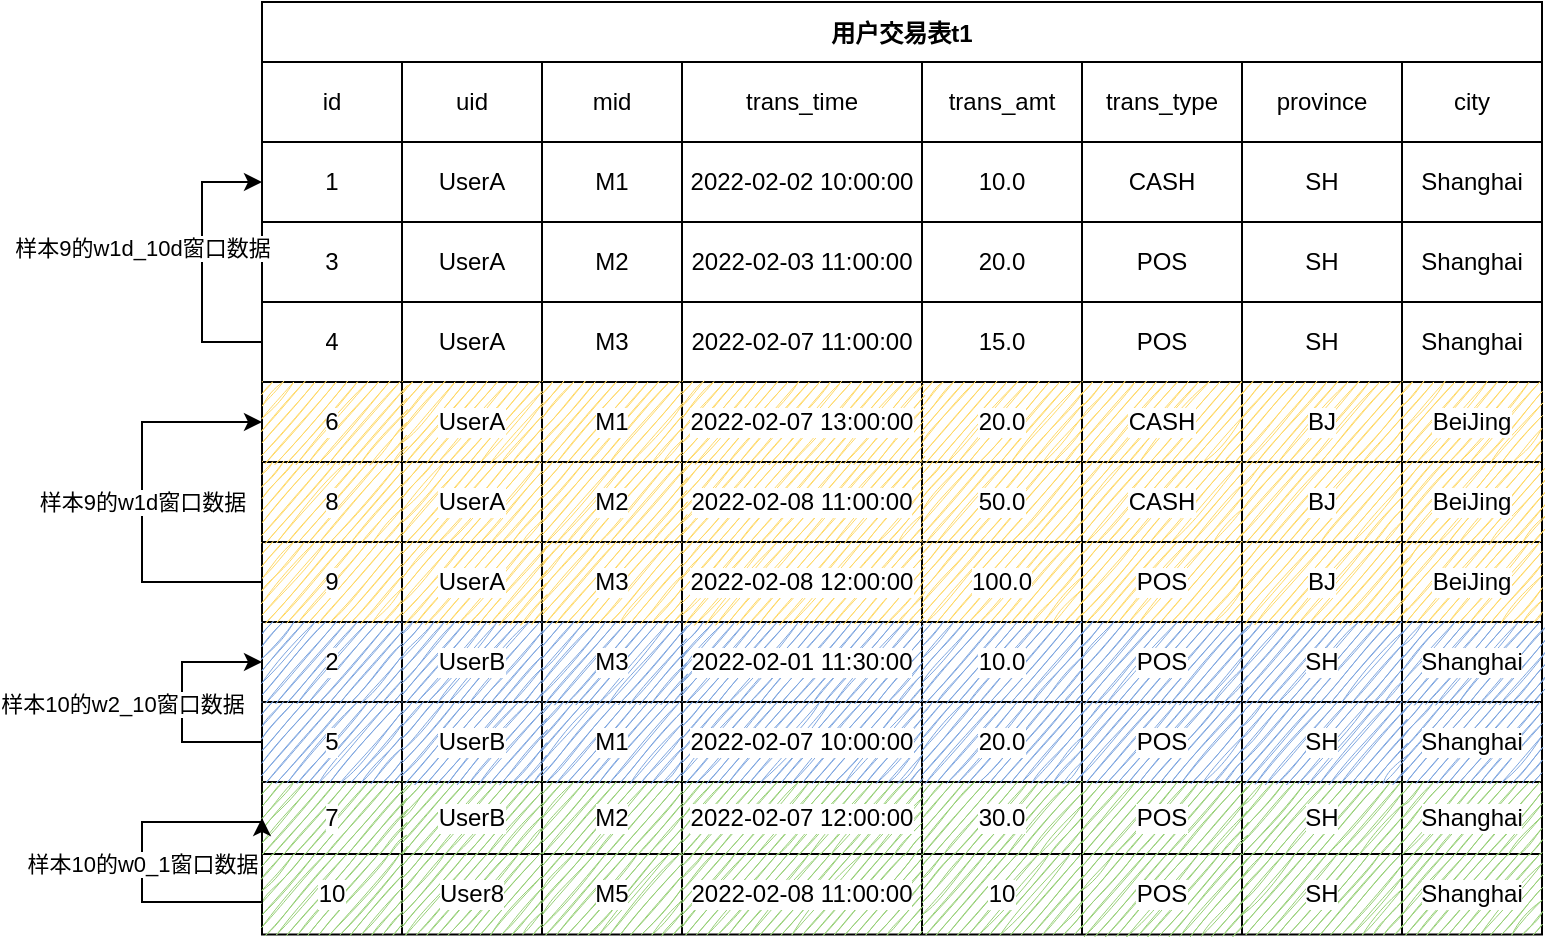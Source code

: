 <mxfile version="20.2.8" type="device"><diagram id="yvsYKVH5sRmKvGg0SOnX" name="openmldb_sql_tutorial_1"><mxGraphModel dx="1438" dy="170" grid="0" gridSize="10" guides="0" tooltips="1" connect="1" arrows="1" fold="1" page="0" pageScale="1" pageWidth="827" pageHeight="1169" math="0" shadow="0"><root><mxCell id="dOjLju1djwZgTxcIAf90-0"/><mxCell id="dOjLju1djwZgTxcIAf90-1" parent="dOjLju1djwZgTxcIAf90-0"/><mxCell id="dOjLju1djwZgTxcIAf90-3" value="用户交易表t1" style="shape=table;startSize=30;container=1;collapsible=0;childLayout=tableLayout;fontStyle=1;align=center;labelBackgroundColor=#FFFFFF;" parent="dOjLju1djwZgTxcIAf90-1" vertex="1"><mxGeometry x="70" y="600" width="640" height="466.25" as="geometry"/></mxCell><mxCell id="dOjLju1djwZgTxcIAf90-4" value="" style="shape=tableRow;horizontal=0;startSize=0;swimlaneHead=0;swimlaneBody=0;top=0;left=0;bottom=0;right=0;collapsible=0;dropTarget=0;fillColor=none;points=[[0,0.5],[1,0.5]];portConstraint=eastwest;labelBackgroundColor=#FFFFFF;" parent="dOjLju1djwZgTxcIAf90-3" vertex="1"><mxGeometry y="30" width="640" height="40" as="geometry"/></mxCell><mxCell id="dOjLju1djwZgTxcIAf90-5" value="id" style="shape=partialRectangle;html=1;whiteSpace=wrap;connectable=0;fillColor=none;top=0;left=0;bottom=0;right=0;overflow=hidden;labelBackgroundColor=#FFFFFF;" parent="dOjLju1djwZgTxcIAf90-4" vertex="1"><mxGeometry width="70" height="40" as="geometry"><mxRectangle width="70" height="40" as="alternateBounds"/></mxGeometry></mxCell><mxCell id="dOjLju1djwZgTxcIAf90-6" value="uid" style="shape=partialRectangle;html=1;whiteSpace=wrap;connectable=0;fillColor=none;top=0;left=0;bottom=0;right=0;overflow=hidden;labelBackgroundColor=#FFFFFF;" parent="dOjLju1djwZgTxcIAf90-4" vertex="1"><mxGeometry x="70" width="70" height="40" as="geometry"><mxRectangle width="70" height="40" as="alternateBounds"/></mxGeometry></mxCell><mxCell id="dOjLju1djwZgTxcIAf90-29" value="mid" style="shape=partialRectangle;html=1;whiteSpace=wrap;connectable=0;fillColor=none;top=0;left=0;bottom=0;right=0;overflow=hidden;labelBackgroundColor=#FFFFFF;" parent="dOjLju1djwZgTxcIAf90-4" vertex="1"><mxGeometry x="140" width="70" height="40" as="geometry"><mxRectangle width="70" height="40" as="alternateBounds"/></mxGeometry></mxCell><mxCell id="dOjLju1djwZgTxcIAf90-7" value="trans_time" style="shape=partialRectangle;html=1;whiteSpace=wrap;connectable=0;fillColor=none;top=0;left=0;bottom=0;right=0;overflow=hidden;labelBackgroundColor=#FFFFFF;" parent="dOjLju1djwZgTxcIAf90-4" vertex="1"><mxGeometry x="210" width="120" height="40" as="geometry"><mxRectangle width="120" height="40" as="alternateBounds"/></mxGeometry></mxCell><mxCell id="dOjLju1djwZgTxcIAf90-25" value="trans_amt" style="shape=partialRectangle;html=1;whiteSpace=wrap;connectable=0;fillColor=none;top=0;left=0;bottom=0;right=0;overflow=hidden;labelBackgroundColor=#FFFFFF;" parent="dOjLju1djwZgTxcIAf90-4" vertex="1"><mxGeometry x="330" width="80" height="40" as="geometry"><mxRectangle width="80" height="40" as="alternateBounds"/></mxGeometry></mxCell><mxCell id="dOjLju1djwZgTxcIAf90-22" value="trans_type" style="shape=partialRectangle;html=1;whiteSpace=wrap;connectable=0;fillColor=none;top=0;left=0;bottom=0;right=0;overflow=hidden;labelBackgroundColor=#FFFFFF;" parent="dOjLju1djwZgTxcIAf90-4" vertex="1"><mxGeometry x="410" width="80" height="40" as="geometry"><mxRectangle width="80" height="40" as="alternateBounds"/></mxGeometry></mxCell><mxCell id="dOjLju1djwZgTxcIAf90-19" value="province" style="shape=partialRectangle;html=1;whiteSpace=wrap;connectable=0;fillColor=none;top=0;left=0;bottom=0;right=0;overflow=hidden;labelBackgroundColor=#FFFFFF;" parent="dOjLju1djwZgTxcIAf90-4" vertex="1"><mxGeometry x="490" width="80" height="40" as="geometry"><mxRectangle width="80" height="40" as="alternateBounds"/></mxGeometry></mxCell><mxCell id="dOjLju1djwZgTxcIAf90-16" value="city" style="shape=partialRectangle;html=1;whiteSpace=wrap;connectable=0;fillColor=none;top=0;left=0;bottom=0;right=0;overflow=hidden;labelBackgroundColor=#FFFFFF;" parent="dOjLju1djwZgTxcIAf90-4" vertex="1"><mxGeometry x="570" width="70" height="40" as="geometry"><mxRectangle width="70" height="40" as="alternateBounds"/></mxGeometry></mxCell><mxCell id="dOjLju1djwZgTxcIAf90-8" value="" style="shape=tableRow;horizontal=0;startSize=0;swimlaneHead=0;swimlaneBody=0;top=0;left=0;bottom=0;right=0;collapsible=0;dropTarget=0;fillColor=none;points=[[0,0.5],[1,0.5]];portConstraint=eastwest;labelBackgroundColor=#FFFFFF;" parent="dOjLju1djwZgTxcIAf90-3" vertex="1"><mxGeometry y="70" width="640" height="40" as="geometry"/></mxCell><mxCell id="dOjLju1djwZgTxcIAf90-9" value="1" style="shape=partialRectangle;html=1;whiteSpace=wrap;connectable=0;fillColor=none;top=0;left=0;bottom=0;right=0;overflow=hidden;labelBackgroundColor=#FFFFFF;" parent="dOjLju1djwZgTxcIAf90-8" vertex="1"><mxGeometry width="70" height="40" as="geometry"><mxRectangle width="70" height="40" as="alternateBounds"/></mxGeometry></mxCell><mxCell id="dOjLju1djwZgTxcIAf90-10" value="UserA" style="shape=partialRectangle;html=1;whiteSpace=wrap;connectable=0;fillColor=none;top=0;left=0;bottom=0;right=0;overflow=hidden;labelBackgroundColor=#FFFFFF;" parent="dOjLju1djwZgTxcIAf90-8" vertex="1"><mxGeometry x="70" width="70" height="40" as="geometry"><mxRectangle width="70" height="40" as="alternateBounds"/></mxGeometry></mxCell><mxCell id="dOjLju1djwZgTxcIAf90-30" value="M1" style="shape=partialRectangle;html=1;whiteSpace=wrap;connectable=0;fillColor=none;top=0;left=0;bottom=0;right=0;overflow=hidden;labelBackgroundColor=#FFFFFF;" parent="dOjLju1djwZgTxcIAf90-8" vertex="1"><mxGeometry x="140" width="70" height="40" as="geometry"><mxRectangle width="70" height="40" as="alternateBounds"/></mxGeometry></mxCell><mxCell id="dOjLju1djwZgTxcIAf90-11" value="2022-02-02 10:00:00" style="shape=partialRectangle;html=1;whiteSpace=wrap;connectable=0;fillColor=none;top=0;left=0;bottom=0;right=0;overflow=hidden;labelBackgroundColor=#FFFFFF;" parent="dOjLju1djwZgTxcIAf90-8" vertex="1"><mxGeometry x="210" width="120" height="40" as="geometry"><mxRectangle width="120" height="40" as="alternateBounds"/></mxGeometry></mxCell><mxCell id="dOjLju1djwZgTxcIAf90-26" value="10.0" style="shape=partialRectangle;html=1;whiteSpace=wrap;connectable=0;fillColor=none;top=0;left=0;bottom=0;right=0;overflow=hidden;labelBackgroundColor=#FFFFFF;" parent="dOjLju1djwZgTxcIAf90-8" vertex="1"><mxGeometry x="330" width="80" height="40" as="geometry"><mxRectangle width="80" height="40" as="alternateBounds"/></mxGeometry></mxCell><mxCell id="dOjLju1djwZgTxcIAf90-23" value="CASH" style="shape=partialRectangle;html=1;whiteSpace=wrap;connectable=0;fillColor=none;top=0;left=0;bottom=0;right=0;overflow=hidden;labelBackgroundColor=#FFFFFF;" parent="dOjLju1djwZgTxcIAf90-8" vertex="1"><mxGeometry x="410" width="80" height="40" as="geometry"><mxRectangle width="80" height="40" as="alternateBounds"/></mxGeometry></mxCell><mxCell id="dOjLju1djwZgTxcIAf90-20" value="SH" style="shape=partialRectangle;html=1;whiteSpace=wrap;connectable=0;fillColor=none;top=0;left=0;bottom=0;right=0;overflow=hidden;labelBackgroundColor=#FFFFFF;" parent="dOjLju1djwZgTxcIAf90-8" vertex="1"><mxGeometry x="490" width="80" height="40" as="geometry"><mxRectangle width="80" height="40" as="alternateBounds"/></mxGeometry></mxCell><mxCell id="dOjLju1djwZgTxcIAf90-17" value="Shanghai" style="shape=partialRectangle;html=1;whiteSpace=wrap;connectable=0;fillColor=none;top=0;left=0;bottom=0;right=0;overflow=hidden;labelBackgroundColor=#FFFFFF;" parent="dOjLju1djwZgTxcIAf90-8" vertex="1"><mxGeometry x="570" width="70" height="40" as="geometry"><mxRectangle width="70" height="40" as="alternateBounds"/></mxGeometry></mxCell><mxCell id="dOjLju1djwZgTxcIAf90-12" value="" style="shape=tableRow;horizontal=0;startSize=0;swimlaneHead=0;swimlaneBody=0;top=0;left=0;bottom=0;right=0;collapsible=0;dropTarget=0;fillColor=none;points=[[0,0.5],[1,0.5]];portConstraint=eastwest;labelBackgroundColor=#FFFFFF;" parent="dOjLju1djwZgTxcIAf90-3" vertex="1"><mxGeometry y="110" width="640" height="40" as="geometry"/></mxCell><mxCell id="dOjLju1djwZgTxcIAf90-13" value="3" style="shape=partialRectangle;html=1;whiteSpace=wrap;connectable=0;fillColor=none;top=0;left=0;bottom=0;right=0;overflow=hidden;labelBackgroundColor=#FFFFFF;" parent="dOjLju1djwZgTxcIAf90-12" vertex="1"><mxGeometry width="70" height="40" as="geometry"><mxRectangle width="70" height="40" as="alternateBounds"/></mxGeometry></mxCell><mxCell id="dOjLju1djwZgTxcIAf90-14" value="&lt;span&gt;UserA&lt;/span&gt;" style="shape=partialRectangle;html=1;whiteSpace=wrap;connectable=0;fillColor=none;top=0;left=0;bottom=0;right=0;overflow=hidden;labelBackgroundColor=#FFFFFF;" parent="dOjLju1djwZgTxcIAf90-12" vertex="1"><mxGeometry x="70" width="70" height="40" as="geometry"><mxRectangle width="70" height="40" as="alternateBounds"/></mxGeometry></mxCell><mxCell id="dOjLju1djwZgTxcIAf90-31" value="M2" style="shape=partialRectangle;html=1;whiteSpace=wrap;connectable=0;fillColor=none;top=0;left=0;bottom=0;right=0;overflow=hidden;labelBackgroundColor=#FFFFFF;" parent="dOjLju1djwZgTxcIAf90-12" vertex="1"><mxGeometry x="140" width="70" height="40" as="geometry"><mxRectangle width="70" height="40" as="alternateBounds"/></mxGeometry></mxCell><mxCell id="dOjLju1djwZgTxcIAf90-15" value="&lt;span&gt;2022-02-03 11:00:00&lt;/span&gt;" style="shape=partialRectangle;html=1;whiteSpace=wrap;connectable=0;fillColor=none;top=0;left=0;bottom=0;right=0;overflow=hidden;labelBackgroundColor=#FFFFFF;" parent="dOjLju1djwZgTxcIAf90-12" vertex="1"><mxGeometry x="210" width="120" height="40" as="geometry"><mxRectangle width="120" height="40" as="alternateBounds"/></mxGeometry></mxCell><mxCell id="dOjLju1djwZgTxcIAf90-27" value="20.0" style="shape=partialRectangle;html=1;whiteSpace=wrap;connectable=0;fillColor=none;top=0;left=0;bottom=0;right=0;overflow=hidden;labelBackgroundColor=#FFFFFF;" parent="dOjLju1djwZgTxcIAf90-12" vertex="1"><mxGeometry x="330" width="80" height="40" as="geometry"><mxRectangle width="80" height="40" as="alternateBounds"/></mxGeometry></mxCell><mxCell id="dOjLju1djwZgTxcIAf90-24" value="POS" style="shape=partialRectangle;html=1;whiteSpace=wrap;connectable=0;fillColor=none;top=0;left=0;bottom=0;right=0;overflow=hidden;labelBackgroundColor=#FFFFFF;" parent="dOjLju1djwZgTxcIAf90-12" vertex="1"><mxGeometry x="410" width="80" height="40" as="geometry"><mxRectangle width="80" height="40" as="alternateBounds"/></mxGeometry></mxCell><mxCell id="dOjLju1djwZgTxcIAf90-21" value="SH" style="shape=partialRectangle;html=1;whiteSpace=wrap;connectable=0;fillColor=none;top=0;left=0;bottom=0;right=0;overflow=hidden;labelBackgroundColor=#FFFFFF;" parent="dOjLju1djwZgTxcIAf90-12" vertex="1"><mxGeometry x="490" width="80" height="40" as="geometry"><mxRectangle width="80" height="40" as="alternateBounds"/></mxGeometry></mxCell><mxCell id="dOjLju1djwZgTxcIAf90-18" value="&lt;span&gt;Shanghai&lt;/span&gt;" style="shape=partialRectangle;html=1;whiteSpace=wrap;connectable=0;fillColor=none;top=0;left=0;bottom=0;right=0;overflow=hidden;labelBackgroundColor=#FFFFFF;" parent="dOjLju1djwZgTxcIAf90-12" vertex="1"><mxGeometry x="570" width="70" height="40" as="geometry"><mxRectangle width="70" height="40" as="alternateBounds"/></mxGeometry></mxCell><mxCell id="dOjLju1djwZgTxcIAf90-32" style="shape=tableRow;horizontal=0;startSize=0;swimlaneHead=0;swimlaneBody=0;top=0;left=0;bottom=0;right=0;collapsible=0;dropTarget=0;fillColor=none;points=[[0,0.5],[1,0.5]];portConstraint=eastwest;labelBackgroundColor=#FFFFFF;" parent="dOjLju1djwZgTxcIAf90-3" vertex="1"><mxGeometry y="150" width="640" height="40" as="geometry"/></mxCell><mxCell id="dOjLju1djwZgTxcIAf90-33" value="4" style="shape=partialRectangle;html=1;whiteSpace=wrap;connectable=0;fillColor=none;top=0;left=0;bottom=0;right=0;overflow=hidden;labelBackgroundColor=#FFFFFF;" parent="dOjLju1djwZgTxcIAf90-32" vertex="1"><mxGeometry width="70" height="40" as="geometry"><mxRectangle width="70" height="40" as="alternateBounds"/></mxGeometry></mxCell><mxCell id="dOjLju1djwZgTxcIAf90-34" value="&lt;span&gt;UserA&lt;/span&gt;" style="shape=partialRectangle;html=1;whiteSpace=wrap;connectable=0;fillColor=none;top=0;left=0;bottom=0;right=0;overflow=hidden;labelBackgroundColor=#FFFFFF;" parent="dOjLju1djwZgTxcIAf90-32" vertex="1"><mxGeometry x="70" width="70" height="40" as="geometry"><mxRectangle width="70" height="40" as="alternateBounds"/></mxGeometry></mxCell><mxCell id="dOjLju1djwZgTxcIAf90-35" value="M3" style="shape=partialRectangle;html=1;whiteSpace=wrap;connectable=0;fillColor=none;top=0;left=0;bottom=0;right=0;overflow=hidden;labelBackgroundColor=#FFFFFF;" parent="dOjLju1djwZgTxcIAf90-32" vertex="1"><mxGeometry x="140" width="70" height="40" as="geometry"><mxRectangle width="70" height="40" as="alternateBounds"/></mxGeometry></mxCell><mxCell id="dOjLju1djwZgTxcIAf90-36" value="&lt;span&gt;2022-02-07 11:00:00&lt;/span&gt;" style="shape=partialRectangle;html=1;whiteSpace=wrap;connectable=0;fillColor=none;top=0;left=0;bottom=0;right=0;overflow=hidden;labelBackgroundColor=#FFFFFF;" parent="dOjLju1djwZgTxcIAf90-32" vertex="1"><mxGeometry x="210" width="120" height="40" as="geometry"><mxRectangle width="120" height="40" as="alternateBounds"/></mxGeometry></mxCell><mxCell id="dOjLju1djwZgTxcIAf90-37" value="15.0" style="shape=partialRectangle;html=1;whiteSpace=wrap;connectable=0;fillColor=none;top=0;left=0;bottom=0;right=0;overflow=hidden;labelBackgroundColor=#FFFFFF;" parent="dOjLju1djwZgTxcIAf90-32" vertex="1"><mxGeometry x="330" width="80" height="40" as="geometry"><mxRectangle width="80" height="40" as="alternateBounds"/></mxGeometry></mxCell><mxCell id="dOjLju1djwZgTxcIAf90-38" value="POS" style="shape=partialRectangle;html=1;whiteSpace=wrap;connectable=0;fillColor=none;top=0;left=0;bottom=0;right=0;overflow=hidden;labelBackgroundColor=#FFFFFF;" parent="dOjLju1djwZgTxcIAf90-32" vertex="1"><mxGeometry x="410" width="80" height="40" as="geometry"><mxRectangle width="80" height="40" as="alternateBounds"/></mxGeometry></mxCell><mxCell id="dOjLju1djwZgTxcIAf90-39" value="SH" style="shape=partialRectangle;html=1;whiteSpace=wrap;connectable=0;fillColor=none;top=0;left=0;bottom=0;right=0;overflow=hidden;labelBackgroundColor=#FFFFFF;" parent="dOjLju1djwZgTxcIAf90-32" vertex="1"><mxGeometry x="490" width="80" height="40" as="geometry"><mxRectangle width="80" height="40" as="alternateBounds"/></mxGeometry></mxCell><mxCell id="dOjLju1djwZgTxcIAf90-40" value="&lt;span&gt;Shanghai&lt;/span&gt;" style="shape=partialRectangle;html=1;whiteSpace=wrap;connectable=0;fillColor=none;top=0;left=0;bottom=0;right=0;overflow=hidden;labelBackgroundColor=#FFFFFF;" parent="dOjLju1djwZgTxcIAf90-32" vertex="1"><mxGeometry x="570" width="70" height="40" as="geometry"><mxRectangle width="70" height="40" as="alternateBounds"/></mxGeometry></mxCell><mxCell id="dOjLju1djwZgTxcIAf90-41" style="shape=tableRow;horizontal=0;startSize=0;swimlaneHead=0;swimlaneBody=0;top=0;left=0;bottom=0;right=0;collapsible=0;dropTarget=0;fillColor=none;points=[[0,0.5],[1,0.5]];portConstraint=eastwest;labelBackgroundColor=#FFFFFF;" parent="dOjLju1djwZgTxcIAf90-3" vertex="1"><mxGeometry y="190" width="640" height="40" as="geometry"/></mxCell><mxCell id="dOjLju1djwZgTxcIAf90-42" value="6" style="shape=partialRectangle;html=1;whiteSpace=wrap;connectable=0;fillColor=#FFD966;top=0;left=0;bottom=0;right=0;overflow=hidden;labelBackgroundColor=#FFFFFF;gradientColor=none;shadow=0;sketch=1;" parent="dOjLju1djwZgTxcIAf90-41" vertex="1"><mxGeometry width="70" height="40" as="geometry"><mxRectangle width="70" height="40" as="alternateBounds"/></mxGeometry></mxCell><mxCell id="dOjLju1djwZgTxcIAf90-43" value="&lt;span&gt;UserA&lt;/span&gt;" style="shape=partialRectangle;html=1;whiteSpace=wrap;connectable=0;fillColor=#FFD966;top=0;left=0;bottom=0;right=0;overflow=hidden;labelBackgroundColor=#FFFFFF;sketch=1;" parent="dOjLju1djwZgTxcIAf90-41" vertex="1"><mxGeometry x="70" width="70" height="40" as="geometry"><mxRectangle width="70" height="40" as="alternateBounds"/></mxGeometry></mxCell><mxCell id="dOjLju1djwZgTxcIAf90-44" value="M1" style="shape=partialRectangle;html=1;whiteSpace=wrap;connectable=0;fillColor=#FFD966;top=0;left=0;bottom=0;right=0;overflow=hidden;labelBackgroundColor=#FFFFFF;sketch=1;" parent="dOjLju1djwZgTxcIAf90-41" vertex="1"><mxGeometry x="140" width="70" height="40" as="geometry"><mxRectangle width="70" height="40" as="alternateBounds"/></mxGeometry></mxCell><mxCell id="dOjLju1djwZgTxcIAf90-45" value="&lt;span&gt;2022-02-07 13:00:00&lt;/span&gt;" style="shape=partialRectangle;html=1;whiteSpace=wrap;connectable=0;fillColor=#FFD966;top=0;left=0;bottom=0;right=0;overflow=hidden;labelBackgroundColor=#FFFFFF;sketch=1;" parent="dOjLju1djwZgTxcIAf90-41" vertex="1"><mxGeometry x="210" width="120" height="40" as="geometry"><mxRectangle width="120" height="40" as="alternateBounds"/></mxGeometry></mxCell><mxCell id="dOjLju1djwZgTxcIAf90-46" value="20.0" style="shape=partialRectangle;html=1;whiteSpace=wrap;connectable=0;fillColor=#FFD966;top=0;left=0;bottom=0;right=0;overflow=hidden;labelBackgroundColor=#FFFFFF;sketch=1;" parent="dOjLju1djwZgTxcIAf90-41" vertex="1"><mxGeometry x="330" width="80" height="40" as="geometry"><mxRectangle width="80" height="40" as="alternateBounds"/></mxGeometry></mxCell><mxCell id="dOjLju1djwZgTxcIAf90-47" value="CASH" style="shape=partialRectangle;html=1;whiteSpace=wrap;connectable=0;fillColor=#FFD966;top=0;left=0;bottom=0;right=0;overflow=hidden;labelBackgroundColor=#FFFFFF;sketch=1;" parent="dOjLju1djwZgTxcIAf90-41" vertex="1"><mxGeometry x="410" width="80" height="40" as="geometry"><mxRectangle width="80" height="40" as="alternateBounds"/></mxGeometry></mxCell><mxCell id="dOjLju1djwZgTxcIAf90-48" value="BJ" style="shape=partialRectangle;html=1;whiteSpace=wrap;connectable=0;fillColor=#FFD966;top=0;left=0;bottom=0;right=0;overflow=hidden;labelBackgroundColor=#FFFFFF;sketch=1;" parent="dOjLju1djwZgTxcIAf90-41" vertex="1"><mxGeometry x="490" width="80" height="40" as="geometry"><mxRectangle width="80" height="40" as="alternateBounds"/></mxGeometry></mxCell><mxCell id="dOjLju1djwZgTxcIAf90-49" value="BeiJing" style="shape=partialRectangle;html=1;whiteSpace=wrap;connectable=0;fillColor=#FFD966;top=0;left=0;bottom=0;right=0;overflow=hidden;labelBackgroundColor=#FFFFFF;sketch=1;" parent="dOjLju1djwZgTxcIAf90-41" vertex="1"><mxGeometry x="570" width="70" height="40" as="geometry"><mxRectangle width="70" height="40" as="alternateBounds"/></mxGeometry></mxCell><mxCell id="dOjLju1djwZgTxcIAf90-50" style="shape=tableRow;horizontal=0;startSize=0;swimlaneHead=0;swimlaneBody=0;top=0;left=0;bottom=0;right=0;collapsible=0;dropTarget=0;fillColor=none;points=[[0,0.5],[1,0.5]];portConstraint=eastwest;labelBackgroundColor=#FFFFFF;" parent="dOjLju1djwZgTxcIAf90-3" vertex="1"><mxGeometry y="230" width="640" height="40" as="geometry"/></mxCell><mxCell id="dOjLju1djwZgTxcIAf90-51" value="8" style="shape=partialRectangle;html=1;whiteSpace=wrap;connectable=0;fillColor=#FFD966;top=0;left=0;bottom=0;right=0;overflow=hidden;labelBackgroundColor=#FFFFFF;sketch=1;" parent="dOjLju1djwZgTxcIAf90-50" vertex="1"><mxGeometry width="70" height="40" as="geometry"><mxRectangle width="70" height="40" as="alternateBounds"/></mxGeometry></mxCell><mxCell id="dOjLju1djwZgTxcIAf90-52" value="&lt;span&gt;UserA&lt;/span&gt;" style="shape=partialRectangle;html=1;whiteSpace=wrap;connectable=0;fillColor=#FFD966;top=0;left=0;bottom=0;right=0;overflow=hidden;labelBackgroundColor=#FFFFFF;sketch=1;" parent="dOjLju1djwZgTxcIAf90-50" vertex="1"><mxGeometry x="70" width="70" height="40" as="geometry"><mxRectangle width="70" height="40" as="alternateBounds"/></mxGeometry></mxCell><mxCell id="dOjLju1djwZgTxcIAf90-53" value="M2" style="shape=partialRectangle;html=1;whiteSpace=wrap;connectable=0;fillColor=#FFD966;top=0;left=0;bottom=0;right=0;overflow=hidden;labelBackgroundColor=#FFFFFF;sketch=1;" parent="dOjLju1djwZgTxcIAf90-50" vertex="1"><mxGeometry x="140" width="70" height="40" as="geometry"><mxRectangle width="70" height="40" as="alternateBounds"/></mxGeometry></mxCell><mxCell id="dOjLju1djwZgTxcIAf90-54" value="&lt;span&gt;2022-02-08 11:00:00&lt;/span&gt;" style="shape=partialRectangle;html=1;whiteSpace=wrap;connectable=0;fillColor=#FFD966;top=0;left=0;bottom=0;right=0;overflow=hidden;labelBackgroundColor=#FFFFFF;sketch=1;" parent="dOjLju1djwZgTxcIAf90-50" vertex="1"><mxGeometry x="210" width="120" height="40" as="geometry"><mxRectangle width="120" height="40" as="alternateBounds"/></mxGeometry></mxCell><mxCell id="dOjLju1djwZgTxcIAf90-55" value="50.0" style="shape=partialRectangle;html=1;whiteSpace=wrap;connectable=0;fillColor=#FFD966;top=0;left=0;bottom=0;right=0;overflow=hidden;labelBackgroundColor=#FFFFFF;sketch=1;" parent="dOjLju1djwZgTxcIAf90-50" vertex="1"><mxGeometry x="330" width="80" height="40" as="geometry"><mxRectangle width="80" height="40" as="alternateBounds"/></mxGeometry></mxCell><mxCell id="dOjLju1djwZgTxcIAf90-56" value="&lt;span&gt;CASH&lt;/span&gt;" style="shape=partialRectangle;html=1;whiteSpace=wrap;connectable=0;fillColor=#FFD966;top=0;left=0;bottom=0;right=0;overflow=hidden;labelBackgroundColor=#FFFFFF;sketch=1;" parent="dOjLju1djwZgTxcIAf90-50" vertex="1"><mxGeometry x="410" width="80" height="40" as="geometry"><mxRectangle width="80" height="40" as="alternateBounds"/></mxGeometry></mxCell><mxCell id="dOjLju1djwZgTxcIAf90-57" value="BJ" style="shape=partialRectangle;html=1;whiteSpace=wrap;connectable=0;fillColor=#FFD966;top=0;left=0;bottom=0;right=0;overflow=hidden;labelBackgroundColor=#FFFFFF;sketch=1;" parent="dOjLju1djwZgTxcIAf90-50" vertex="1"><mxGeometry x="490" width="80" height="40" as="geometry"><mxRectangle width="80" height="40" as="alternateBounds"/></mxGeometry></mxCell><mxCell id="dOjLju1djwZgTxcIAf90-58" value="BeiJing" style="shape=partialRectangle;html=1;whiteSpace=wrap;connectable=0;fillColor=#FFD966;top=0;left=0;bottom=0;right=0;overflow=hidden;labelBackgroundColor=#FFFFFF;sketch=1;" parent="dOjLju1djwZgTxcIAf90-50" vertex="1"><mxGeometry x="570" width="70" height="40" as="geometry"><mxRectangle width="70" height="40" as="alternateBounds"/></mxGeometry></mxCell><mxCell id="dOjLju1djwZgTxcIAf90-59" style="shape=tableRow;horizontal=0;startSize=0;swimlaneHead=0;swimlaneBody=0;top=0;left=0;bottom=0;right=0;collapsible=0;dropTarget=0;fillColor=none;points=[[0,0.5],[1,0.5]];portConstraint=eastwest;labelBackgroundColor=#FFFFFF;" parent="dOjLju1djwZgTxcIAf90-3" vertex="1"><mxGeometry y="270" width="640" height="40" as="geometry"/></mxCell><mxCell id="dOjLju1djwZgTxcIAf90-60" value="9" style="shape=partialRectangle;html=1;whiteSpace=wrap;connectable=0;fillColor=#FFD966;top=0;left=0;bottom=0;right=0;overflow=hidden;labelBackgroundColor=#FFFFFF;sketch=1;" parent="dOjLju1djwZgTxcIAf90-59" vertex="1"><mxGeometry width="70" height="40" as="geometry"><mxRectangle width="70" height="40" as="alternateBounds"/></mxGeometry></mxCell><mxCell id="dOjLju1djwZgTxcIAf90-61" value="&lt;span&gt;UserA&lt;/span&gt;" style="shape=partialRectangle;html=1;whiteSpace=wrap;connectable=0;fillColor=#FFD966;top=0;left=0;bottom=0;right=0;overflow=hidden;labelBackgroundColor=#FFFFFF;sketch=1;" parent="dOjLju1djwZgTxcIAf90-59" vertex="1"><mxGeometry x="70" width="70" height="40" as="geometry"><mxRectangle width="70" height="40" as="alternateBounds"/></mxGeometry></mxCell><mxCell id="dOjLju1djwZgTxcIAf90-62" value="M3" style="shape=partialRectangle;html=1;whiteSpace=wrap;connectable=0;fillColor=#FFD966;top=0;left=0;bottom=0;right=0;overflow=hidden;labelBackgroundColor=#FFFFFF;sketch=1;" parent="dOjLju1djwZgTxcIAf90-59" vertex="1"><mxGeometry x="140" width="70" height="40" as="geometry"><mxRectangle width="70" height="40" as="alternateBounds"/></mxGeometry></mxCell><mxCell id="dOjLju1djwZgTxcIAf90-63" value="&lt;span&gt;2022-02-08 12:00:00&lt;/span&gt;" style="shape=partialRectangle;html=1;whiteSpace=wrap;connectable=0;fillColor=#FFD966;top=0;left=0;bottom=0;right=0;overflow=hidden;labelBackgroundColor=#FFFFFF;sketch=1;" parent="dOjLju1djwZgTxcIAf90-59" vertex="1"><mxGeometry x="210" width="120" height="40" as="geometry"><mxRectangle width="120" height="40" as="alternateBounds"/></mxGeometry></mxCell><mxCell id="dOjLju1djwZgTxcIAf90-64" value="100.0" style="shape=partialRectangle;html=1;whiteSpace=wrap;connectable=0;fillColor=#FFD966;top=0;left=0;bottom=0;right=0;overflow=hidden;labelBackgroundColor=#FFFFFF;sketch=1;" parent="dOjLju1djwZgTxcIAf90-59" vertex="1"><mxGeometry x="330" width="80" height="40" as="geometry"><mxRectangle width="80" height="40" as="alternateBounds"/></mxGeometry></mxCell><mxCell id="dOjLju1djwZgTxcIAf90-65" value="POS" style="shape=partialRectangle;html=1;whiteSpace=wrap;connectable=0;fillColor=#FFD966;top=0;left=0;bottom=0;right=0;overflow=hidden;labelBackgroundColor=#FFFFFF;sketch=1;" parent="dOjLju1djwZgTxcIAf90-59" vertex="1"><mxGeometry x="410" width="80" height="40" as="geometry"><mxRectangle width="80" height="40" as="alternateBounds"/></mxGeometry></mxCell><mxCell id="dOjLju1djwZgTxcIAf90-66" value="BJ" style="shape=partialRectangle;html=1;whiteSpace=wrap;connectable=0;fillColor=#FFD966;top=0;left=0;bottom=0;right=0;overflow=hidden;labelBackgroundColor=#FFFFFF;sketch=1;" parent="dOjLju1djwZgTxcIAf90-59" vertex="1"><mxGeometry x="490" width="80" height="40" as="geometry"><mxRectangle width="80" height="40" as="alternateBounds"/></mxGeometry></mxCell><mxCell id="dOjLju1djwZgTxcIAf90-67" value="&lt;span&gt;BeiJing&lt;/span&gt;" style="shape=partialRectangle;html=1;whiteSpace=wrap;connectable=0;fillColor=#FFD966;top=0;left=0;bottom=0;right=0;overflow=hidden;labelBackgroundColor=#FFFFFF;sketch=1;" parent="dOjLju1djwZgTxcIAf90-59" vertex="1"><mxGeometry x="570" width="70" height="40" as="geometry"><mxRectangle width="70" height="40" as="alternateBounds"/></mxGeometry></mxCell><mxCell id="dOjLju1djwZgTxcIAf90-68" style="shape=tableRow;horizontal=0;startSize=0;swimlaneHead=0;swimlaneBody=0;top=0;left=0;bottom=0;right=0;collapsible=0;dropTarget=0;fillColor=none;points=[[0,0.5],[1,0.5]];portConstraint=eastwest;labelBackgroundColor=#FFFFFF;" parent="dOjLju1djwZgTxcIAf90-3" vertex="1"><mxGeometry y="310" width="640" height="40" as="geometry"/></mxCell><mxCell id="dOjLju1djwZgTxcIAf90-69" value="2" style="shape=partialRectangle;html=1;whiteSpace=wrap;connectable=0;fillColor=#7EA6E0;top=0;left=0;bottom=0;right=0;overflow=hidden;labelBackgroundColor=#FFFFFF;sketch=1;" parent="dOjLju1djwZgTxcIAf90-68" vertex="1"><mxGeometry width="70" height="40" as="geometry"><mxRectangle width="70" height="40" as="alternateBounds"/></mxGeometry></mxCell><mxCell id="dOjLju1djwZgTxcIAf90-70" value="&lt;span&gt;UserB&lt;/span&gt;" style="shape=partialRectangle;html=1;whiteSpace=wrap;connectable=0;fillColor=#7EA6E0;top=0;left=0;bottom=0;right=0;overflow=hidden;labelBackgroundColor=#FFFFFF;sketch=1;" parent="dOjLju1djwZgTxcIAf90-68" vertex="1"><mxGeometry x="70" width="70" height="40" as="geometry"><mxRectangle width="70" height="40" as="alternateBounds"/></mxGeometry></mxCell><mxCell id="dOjLju1djwZgTxcIAf90-71" value="M3" style="shape=partialRectangle;html=1;whiteSpace=wrap;connectable=0;fillColor=#7EA6E0;top=0;left=0;bottom=0;right=0;overflow=hidden;labelBackgroundColor=#FFFFFF;sketch=1;" parent="dOjLju1djwZgTxcIAf90-68" vertex="1"><mxGeometry x="140" width="70" height="40" as="geometry"><mxRectangle width="70" height="40" as="alternateBounds"/></mxGeometry></mxCell><mxCell id="dOjLju1djwZgTxcIAf90-72" value="&lt;span&gt;2022-02-01 11:30:00&lt;/span&gt;" style="shape=partialRectangle;html=1;whiteSpace=wrap;connectable=0;fillColor=#7EA6E0;top=0;left=0;bottom=0;right=0;overflow=hidden;labelBackgroundColor=#FFFFFF;sketch=1;" parent="dOjLju1djwZgTxcIAf90-68" vertex="1"><mxGeometry x="210" width="120" height="40" as="geometry"><mxRectangle width="120" height="40" as="alternateBounds"/></mxGeometry></mxCell><mxCell id="dOjLju1djwZgTxcIAf90-73" value="10.0" style="shape=partialRectangle;html=1;whiteSpace=wrap;connectable=0;fillColor=#7EA6E0;top=0;left=0;bottom=0;right=0;overflow=hidden;labelBackgroundColor=#FFFFFF;sketch=1;" parent="dOjLju1djwZgTxcIAf90-68" vertex="1"><mxGeometry x="330" width="80" height="40" as="geometry"><mxRectangle width="80" height="40" as="alternateBounds"/></mxGeometry></mxCell><mxCell id="dOjLju1djwZgTxcIAf90-74" value="POS" style="shape=partialRectangle;html=1;whiteSpace=wrap;connectable=0;fillColor=#7EA6E0;top=0;left=0;bottom=0;right=0;overflow=hidden;labelBackgroundColor=#FFFFFF;sketch=1;" parent="dOjLju1djwZgTxcIAf90-68" vertex="1"><mxGeometry x="410" width="80" height="40" as="geometry"><mxRectangle width="80" height="40" as="alternateBounds"/></mxGeometry></mxCell><mxCell id="dOjLju1djwZgTxcIAf90-75" value="SH" style="shape=partialRectangle;html=1;whiteSpace=wrap;connectable=0;fillColor=#7EA6E0;top=0;left=0;bottom=0;right=0;overflow=hidden;labelBackgroundColor=#FFFFFF;sketch=1;" parent="dOjLju1djwZgTxcIAf90-68" vertex="1"><mxGeometry x="490" width="80" height="40" as="geometry"><mxRectangle width="80" height="40" as="alternateBounds"/></mxGeometry></mxCell><mxCell id="dOjLju1djwZgTxcIAf90-76" value="Shanghai" style="shape=partialRectangle;html=1;whiteSpace=wrap;connectable=0;fillColor=#7EA6E0;top=0;left=0;bottom=0;right=0;overflow=hidden;labelBackgroundColor=#FFFFFF;sketch=1;" parent="dOjLju1djwZgTxcIAf90-68" vertex="1"><mxGeometry x="570" width="70" height="40" as="geometry"><mxRectangle width="70" height="40" as="alternateBounds"/></mxGeometry></mxCell><mxCell id="dOjLju1djwZgTxcIAf90-77" style="shape=tableRow;horizontal=0;startSize=0;swimlaneHead=0;swimlaneBody=0;top=0;left=0;bottom=0;right=0;collapsible=0;dropTarget=0;fillColor=none;points=[[0,0.5],[1,0.5]];portConstraint=eastwest;labelBackgroundColor=#FFFFFF;" parent="dOjLju1djwZgTxcIAf90-3" vertex="1"><mxGeometry y="350" width="640" height="40" as="geometry"/></mxCell><mxCell id="dOjLju1djwZgTxcIAf90-78" value="5" style="shape=partialRectangle;html=1;whiteSpace=wrap;connectable=0;fillColor=#7EA6E0;top=0;left=0;bottom=0;right=0;overflow=hidden;labelBackgroundColor=#FFFFFF;sketch=1;" parent="dOjLju1djwZgTxcIAf90-77" vertex="1"><mxGeometry width="70" height="40" as="geometry"><mxRectangle width="70" height="40" as="alternateBounds"/></mxGeometry></mxCell><mxCell id="dOjLju1djwZgTxcIAf90-79" value="&lt;span&gt;UserB&lt;/span&gt;" style="shape=partialRectangle;html=1;whiteSpace=wrap;connectable=0;fillColor=#7EA6E0;top=0;left=0;bottom=0;right=0;overflow=hidden;labelBackgroundColor=#FFFFFF;sketch=1;" parent="dOjLju1djwZgTxcIAf90-77" vertex="1"><mxGeometry x="70" width="70" height="40" as="geometry"><mxRectangle width="70" height="40" as="alternateBounds"/></mxGeometry></mxCell><mxCell id="dOjLju1djwZgTxcIAf90-80" value="M1" style="shape=partialRectangle;html=1;whiteSpace=wrap;connectable=0;fillColor=#7EA6E0;top=0;left=0;bottom=0;right=0;overflow=hidden;labelBackgroundColor=#FFFFFF;sketch=1;" parent="dOjLju1djwZgTxcIAf90-77" vertex="1"><mxGeometry x="140" width="70" height="40" as="geometry"><mxRectangle width="70" height="40" as="alternateBounds"/></mxGeometry></mxCell><mxCell id="dOjLju1djwZgTxcIAf90-81" value="&lt;span&gt;2022-02-07 10:00:00&lt;/span&gt;" style="shape=partialRectangle;html=1;whiteSpace=wrap;connectable=0;fillColor=#7EA6E0;top=0;left=0;bottom=0;right=0;overflow=hidden;labelBackgroundColor=#FFFFFF;sketch=1;" parent="dOjLju1djwZgTxcIAf90-77" vertex="1"><mxGeometry x="210" width="120" height="40" as="geometry"><mxRectangle width="120" height="40" as="alternateBounds"/></mxGeometry></mxCell><mxCell id="dOjLju1djwZgTxcIAf90-82" value="20.0" style="shape=partialRectangle;html=1;whiteSpace=wrap;connectable=0;fillColor=#7EA6E0;top=0;left=0;bottom=0;right=0;overflow=hidden;labelBackgroundColor=#FFFFFF;sketch=1;" parent="dOjLju1djwZgTxcIAf90-77" vertex="1"><mxGeometry x="330" width="80" height="40" as="geometry"><mxRectangle width="80" height="40" as="alternateBounds"/></mxGeometry></mxCell><mxCell id="dOjLju1djwZgTxcIAf90-83" value="POS" style="shape=partialRectangle;html=1;whiteSpace=wrap;connectable=0;fillColor=#7EA6E0;top=0;left=0;bottom=0;right=0;overflow=hidden;labelBackgroundColor=#FFFFFF;sketch=1;" parent="dOjLju1djwZgTxcIAf90-77" vertex="1"><mxGeometry x="410" width="80" height="40" as="geometry"><mxRectangle width="80" height="40" as="alternateBounds"/></mxGeometry></mxCell><mxCell id="dOjLju1djwZgTxcIAf90-84" value="SH" style="shape=partialRectangle;html=1;whiteSpace=wrap;connectable=0;fillColor=#7EA6E0;top=0;left=0;bottom=0;right=0;overflow=hidden;labelBackgroundColor=#FFFFFF;sketch=1;" parent="dOjLju1djwZgTxcIAf90-77" vertex="1"><mxGeometry x="490" width="80" height="40" as="geometry"><mxRectangle width="80" height="40" as="alternateBounds"/></mxGeometry></mxCell><mxCell id="dOjLju1djwZgTxcIAf90-85" value="&lt;span&gt;Shanghai&lt;/span&gt;" style="shape=partialRectangle;html=1;whiteSpace=wrap;connectable=0;fillColor=#7EA6E0;top=0;left=0;bottom=0;right=0;overflow=hidden;labelBackgroundColor=#FFFFFF;sketch=1;" parent="dOjLju1djwZgTxcIAf90-77" vertex="1"><mxGeometry x="570" width="70" height="40" as="geometry"><mxRectangle width="70" height="40" as="alternateBounds"/></mxGeometry></mxCell><mxCell id="dOjLju1djwZgTxcIAf90-86" style="shape=tableRow;horizontal=0;startSize=0;swimlaneHead=0;swimlaneBody=0;top=0;left=0;bottom=0;right=0;collapsible=0;dropTarget=0;fillColor=none;points=[[0,0.5],[1,0.5]];portConstraint=eastwest;labelBackgroundColor=#FFFFFF;" parent="dOjLju1djwZgTxcIAf90-3" vertex="1"><mxGeometry y="390" width="640" height="36" as="geometry"/></mxCell><mxCell id="dOjLju1djwZgTxcIAf90-87" value="7" style="shape=partialRectangle;html=1;whiteSpace=wrap;connectable=0;fillColor=#97D077;top=0;left=0;bottom=0;right=0;overflow=hidden;labelBackgroundColor=#FFFFFF;sketch=1;" parent="dOjLju1djwZgTxcIAf90-86" vertex="1"><mxGeometry width="70" height="36" as="geometry"><mxRectangle width="70" height="36" as="alternateBounds"/></mxGeometry></mxCell><mxCell id="dOjLju1djwZgTxcIAf90-88" value="&lt;span&gt;UserB&lt;/span&gt;" style="shape=partialRectangle;html=1;whiteSpace=wrap;connectable=0;fillColor=#97D077;top=0;left=0;bottom=0;right=0;overflow=hidden;labelBackgroundColor=#FFFFFF;sketch=1;" parent="dOjLju1djwZgTxcIAf90-86" vertex="1"><mxGeometry x="70" width="70" height="36" as="geometry"><mxRectangle width="70" height="36" as="alternateBounds"/></mxGeometry></mxCell><mxCell id="dOjLju1djwZgTxcIAf90-89" value="M2" style="shape=partialRectangle;html=1;whiteSpace=wrap;connectable=0;fillColor=#97D077;top=0;left=0;bottom=0;right=0;overflow=hidden;labelBackgroundColor=#FFFFFF;sketch=1;" parent="dOjLju1djwZgTxcIAf90-86" vertex="1"><mxGeometry x="140" width="70" height="36" as="geometry"><mxRectangle width="70" height="36" as="alternateBounds"/></mxGeometry></mxCell><mxCell id="dOjLju1djwZgTxcIAf90-90" value="&lt;span&gt;2022-02-07 12:00:00&lt;/span&gt;" style="shape=partialRectangle;html=1;whiteSpace=wrap;connectable=0;fillColor=#97D077;top=0;left=0;bottom=0;right=0;overflow=hidden;labelBackgroundColor=#FFFFFF;sketch=1;" parent="dOjLju1djwZgTxcIAf90-86" vertex="1"><mxGeometry x="210" width="120" height="36" as="geometry"><mxRectangle width="120" height="36" as="alternateBounds"/></mxGeometry></mxCell><mxCell id="dOjLju1djwZgTxcIAf90-91" value="30.0" style="shape=partialRectangle;html=1;whiteSpace=wrap;connectable=0;fillColor=#97D077;top=0;left=0;bottom=0;right=0;overflow=hidden;labelBackgroundColor=#FFFFFF;sketch=1;" parent="dOjLju1djwZgTxcIAf90-86" vertex="1"><mxGeometry x="330" width="80" height="36" as="geometry"><mxRectangle width="80" height="36" as="alternateBounds"/></mxGeometry></mxCell><mxCell id="dOjLju1djwZgTxcIAf90-92" value="POS" style="shape=partialRectangle;html=1;whiteSpace=wrap;connectable=0;fillColor=#97D077;top=0;left=0;bottom=0;right=0;overflow=hidden;labelBackgroundColor=#FFFFFF;sketch=1;" parent="dOjLju1djwZgTxcIAf90-86" vertex="1"><mxGeometry x="410" width="80" height="36" as="geometry"><mxRectangle width="80" height="36" as="alternateBounds"/></mxGeometry></mxCell><mxCell id="dOjLju1djwZgTxcIAf90-93" value="SH" style="shape=partialRectangle;html=1;whiteSpace=wrap;connectable=0;fillColor=#97D077;top=0;left=0;bottom=0;right=0;overflow=hidden;labelBackgroundColor=#FFFFFF;sketch=1;" parent="dOjLju1djwZgTxcIAf90-86" vertex="1"><mxGeometry x="490" width="80" height="36" as="geometry"><mxRectangle width="80" height="36" as="alternateBounds"/></mxGeometry></mxCell><mxCell id="dOjLju1djwZgTxcIAf90-94" value="&lt;span&gt;Shanghai&lt;/span&gt;" style="shape=partialRectangle;html=1;whiteSpace=wrap;connectable=0;fillColor=#97D077;top=0;left=0;bottom=0;right=0;overflow=hidden;labelBackgroundColor=#FFFFFF;sketch=1;" parent="dOjLju1djwZgTxcIAf90-86" vertex="1"><mxGeometry x="570" width="70" height="36" as="geometry"><mxRectangle width="70" height="36" as="alternateBounds"/></mxGeometry></mxCell><mxCell id="dOjLju1djwZgTxcIAf90-98" style="shape=tableRow;horizontal=0;startSize=0;swimlaneHead=0;swimlaneBody=0;top=0;left=0;bottom=0;right=0;collapsible=0;dropTarget=0;fillColor=none;points=[[0,0.5],[1,0.5]];portConstraint=eastwest;labelBackgroundColor=#FFFFFF;" parent="dOjLju1djwZgTxcIAf90-3" vertex="1"><mxGeometry y="426" width="640" height="40" as="geometry"/></mxCell><mxCell id="dOjLju1djwZgTxcIAf90-99" value="10" style="shape=partialRectangle;html=1;whiteSpace=wrap;connectable=0;fillColor=#97D077;top=0;left=0;bottom=0;right=0;overflow=hidden;labelBackgroundColor=#FFFFFF;sketch=1;" parent="dOjLju1djwZgTxcIAf90-98" vertex="1"><mxGeometry width="70" height="40" as="geometry"><mxRectangle width="70" height="40" as="alternateBounds"/></mxGeometry></mxCell><mxCell id="dOjLju1djwZgTxcIAf90-100" value="User8" style="shape=partialRectangle;html=1;whiteSpace=wrap;connectable=0;fillColor=#97D077;top=0;left=0;bottom=0;right=0;overflow=hidden;labelBackgroundColor=#FFFFFF;sketch=1;" parent="dOjLju1djwZgTxcIAf90-98" vertex="1"><mxGeometry x="70" width="70" height="40" as="geometry"><mxRectangle width="70" height="40" as="alternateBounds"/></mxGeometry></mxCell><mxCell id="dOjLju1djwZgTxcIAf90-101" value="M5" style="shape=partialRectangle;html=1;whiteSpace=wrap;connectable=0;fillColor=#97D077;top=0;left=0;bottom=0;right=0;overflow=hidden;labelBackgroundColor=#FFFFFF;sketch=1;" parent="dOjLju1djwZgTxcIAf90-98" vertex="1"><mxGeometry x="140" width="70" height="40" as="geometry"><mxRectangle width="70" height="40" as="alternateBounds"/></mxGeometry></mxCell><mxCell id="dOjLju1djwZgTxcIAf90-102" value="&lt;span&gt;2022-02-08 11:00:00&lt;/span&gt;" style="shape=partialRectangle;html=1;whiteSpace=wrap;connectable=0;fillColor=#97D077;top=0;left=0;bottom=0;right=0;overflow=hidden;labelBackgroundColor=#FFFFFF;sketch=1;" parent="dOjLju1djwZgTxcIAf90-98" vertex="1"><mxGeometry x="210" width="120" height="40" as="geometry"><mxRectangle width="120" height="40" as="alternateBounds"/></mxGeometry></mxCell><mxCell id="dOjLju1djwZgTxcIAf90-103" value="10" style="shape=partialRectangle;html=1;whiteSpace=wrap;connectable=0;fillColor=#97D077;top=0;left=0;bottom=0;right=0;overflow=hidden;labelBackgroundColor=#FFFFFF;sketch=1;" parent="dOjLju1djwZgTxcIAf90-98" vertex="1"><mxGeometry x="330" width="80" height="40" as="geometry"><mxRectangle width="80" height="40" as="alternateBounds"/></mxGeometry></mxCell><mxCell id="dOjLju1djwZgTxcIAf90-104" value="POS" style="shape=partialRectangle;html=1;whiteSpace=wrap;connectable=0;fillColor=#97D077;top=0;left=0;bottom=0;right=0;overflow=hidden;labelBackgroundColor=#FFFFFF;sketch=1;" parent="dOjLju1djwZgTxcIAf90-98" vertex="1"><mxGeometry x="410" width="80" height="40" as="geometry"><mxRectangle width="80" height="40" as="alternateBounds"/></mxGeometry></mxCell><mxCell id="dOjLju1djwZgTxcIAf90-105" value="SH" style="shape=partialRectangle;html=1;whiteSpace=wrap;connectable=0;fillColor=#97D077;top=0;left=0;bottom=0;right=0;overflow=hidden;labelBackgroundColor=#FFFFFF;sketch=1;" parent="dOjLju1djwZgTxcIAf90-98" vertex="1"><mxGeometry x="490" width="80" height="40" as="geometry"><mxRectangle width="80" height="40" as="alternateBounds"/></mxGeometry></mxCell><mxCell id="dOjLju1djwZgTxcIAf90-106" value="&lt;span&gt;Shanghai&lt;/span&gt;" style="shape=partialRectangle;html=1;whiteSpace=wrap;connectable=0;fillColor=#97D077;top=0;left=0;bottom=0;right=0;overflow=hidden;labelBackgroundColor=#FFFFFF;sketch=1;" parent="dOjLju1djwZgTxcIAf90-98" vertex="1"><mxGeometry x="570" width="70" height="40" as="geometry"><mxRectangle width="70" height="40" as="alternateBounds"/></mxGeometry></mxCell><mxCell id="dOjLju1djwZgTxcIAf90-95" value="" style="endArrow=classic;html=1;rounded=0;exitX=0;exitY=0.5;exitDx=0;exitDy=0;entryX=0;entryY=0.5;entryDx=0;entryDy=0;edgeStyle=orthogonalEdgeStyle;" parent="dOjLju1djwZgTxcIAf90-3" source="dOjLju1djwZgTxcIAf90-32" target="dOjLju1djwZgTxcIAf90-8" edge="1"><mxGeometry width="50" height="50" relative="1" as="geometry"><mxPoint x="-80" y="180" as="sourcePoint"/><mxPoint x="-60" y="110" as="targetPoint"/><Array as="points"><mxPoint x="-30" y="170"/><mxPoint x="-30" y="90"/></Array></mxGeometry></mxCell><mxCell id="dOjLju1djwZgTxcIAf90-96" value="样本9的w1d_10d窗口数据" style="edgeLabel;html=1;align=center;verticalAlign=middle;resizable=0;points=[];" parent="dOjLju1djwZgTxcIAf90-95" vertex="1" connectable="0"><mxGeometry x="0.104" y="1" relative="1" as="geometry"><mxPoint x="-29" as="offset"/></mxGeometry></mxCell><mxCell id="dOjLju1djwZgTxcIAf90-97" value="样本9的w1d窗口数据" style="endArrow=classic;html=1;rounded=0;exitX=0;exitY=0.5;exitDx=0;exitDy=0;entryX=0;entryY=0.5;entryDx=0;entryDy=0;edgeStyle=orthogonalEdgeStyle;" parent="dOjLju1djwZgTxcIAf90-3" source="dOjLju1djwZgTxcIAf90-59" target="dOjLju1djwZgTxcIAf90-41" edge="1"><mxGeometry width="50" height="50" relative="1" as="geometry"><mxPoint x="-100" y="370" as="sourcePoint"/><mxPoint x="-50" y="320" as="targetPoint"/><Array as="points"><mxPoint x="-60" y="290"/><mxPoint x="-60" y="210"/></Array></mxGeometry></mxCell><mxCell id="dOjLju1djwZgTxcIAf90-107" value="样本10的w0_1窗口数据" style="endArrow=classic;html=1;rounded=0;exitX=0;exitY=0.5;exitDx=0;exitDy=0;entryX=0;entryY=0.5;entryDx=0;entryDy=0;edgeStyle=orthogonalEdgeStyle;" parent="dOjLju1djwZgTxcIAf90-3" source="dOjLju1djwZgTxcIAf90-98" target="dOjLju1djwZgTxcIAf90-86" edge="1"><mxGeometry width="50" height="50" relative="1" as="geometry"><mxPoint x="320" y="420" as="sourcePoint"/><mxPoint x="370" y="370" as="targetPoint"/><Array as="points"><mxPoint x="-60" y="450"/><mxPoint x="-60" y="410"/></Array></mxGeometry></mxCell><mxCell id="dOjLju1djwZgTxcIAf90-108" value="" style="endArrow=classic;html=1;rounded=0;entryX=0;entryY=0.5;entryDx=0;entryDy=0;edgeStyle=orthogonalEdgeStyle;exitX=0;exitY=0.5;exitDx=0;exitDy=0;" parent="dOjLju1djwZgTxcIAf90-3" source="dOjLju1djwZgTxcIAf90-77" target="dOjLju1djwZgTxcIAf90-68" edge="1"><mxGeometry width="50" height="50" relative="1" as="geometry"><mxPoint y="380" as="sourcePoint"/><mxPoint x="60" y="500" as="targetPoint"/><Array as="points"><mxPoint x="-40" y="370"/><mxPoint x="-40" y="330"/></Array></mxGeometry></mxCell><mxCell id="dOjLju1djwZgTxcIAf90-109" value="样本10的w2_10窗口数据" style="edgeLabel;html=1;align=center;verticalAlign=middle;resizable=0;points=[];" parent="dOjLju1djwZgTxcIAf90-108" vertex="1" connectable="0"><mxGeometry x="0.225" y="-1" relative="1" as="geometry"><mxPoint x="-31" y="14" as="offset"/></mxGeometry></mxCell></root></mxGraphModel></diagram></mxfile>